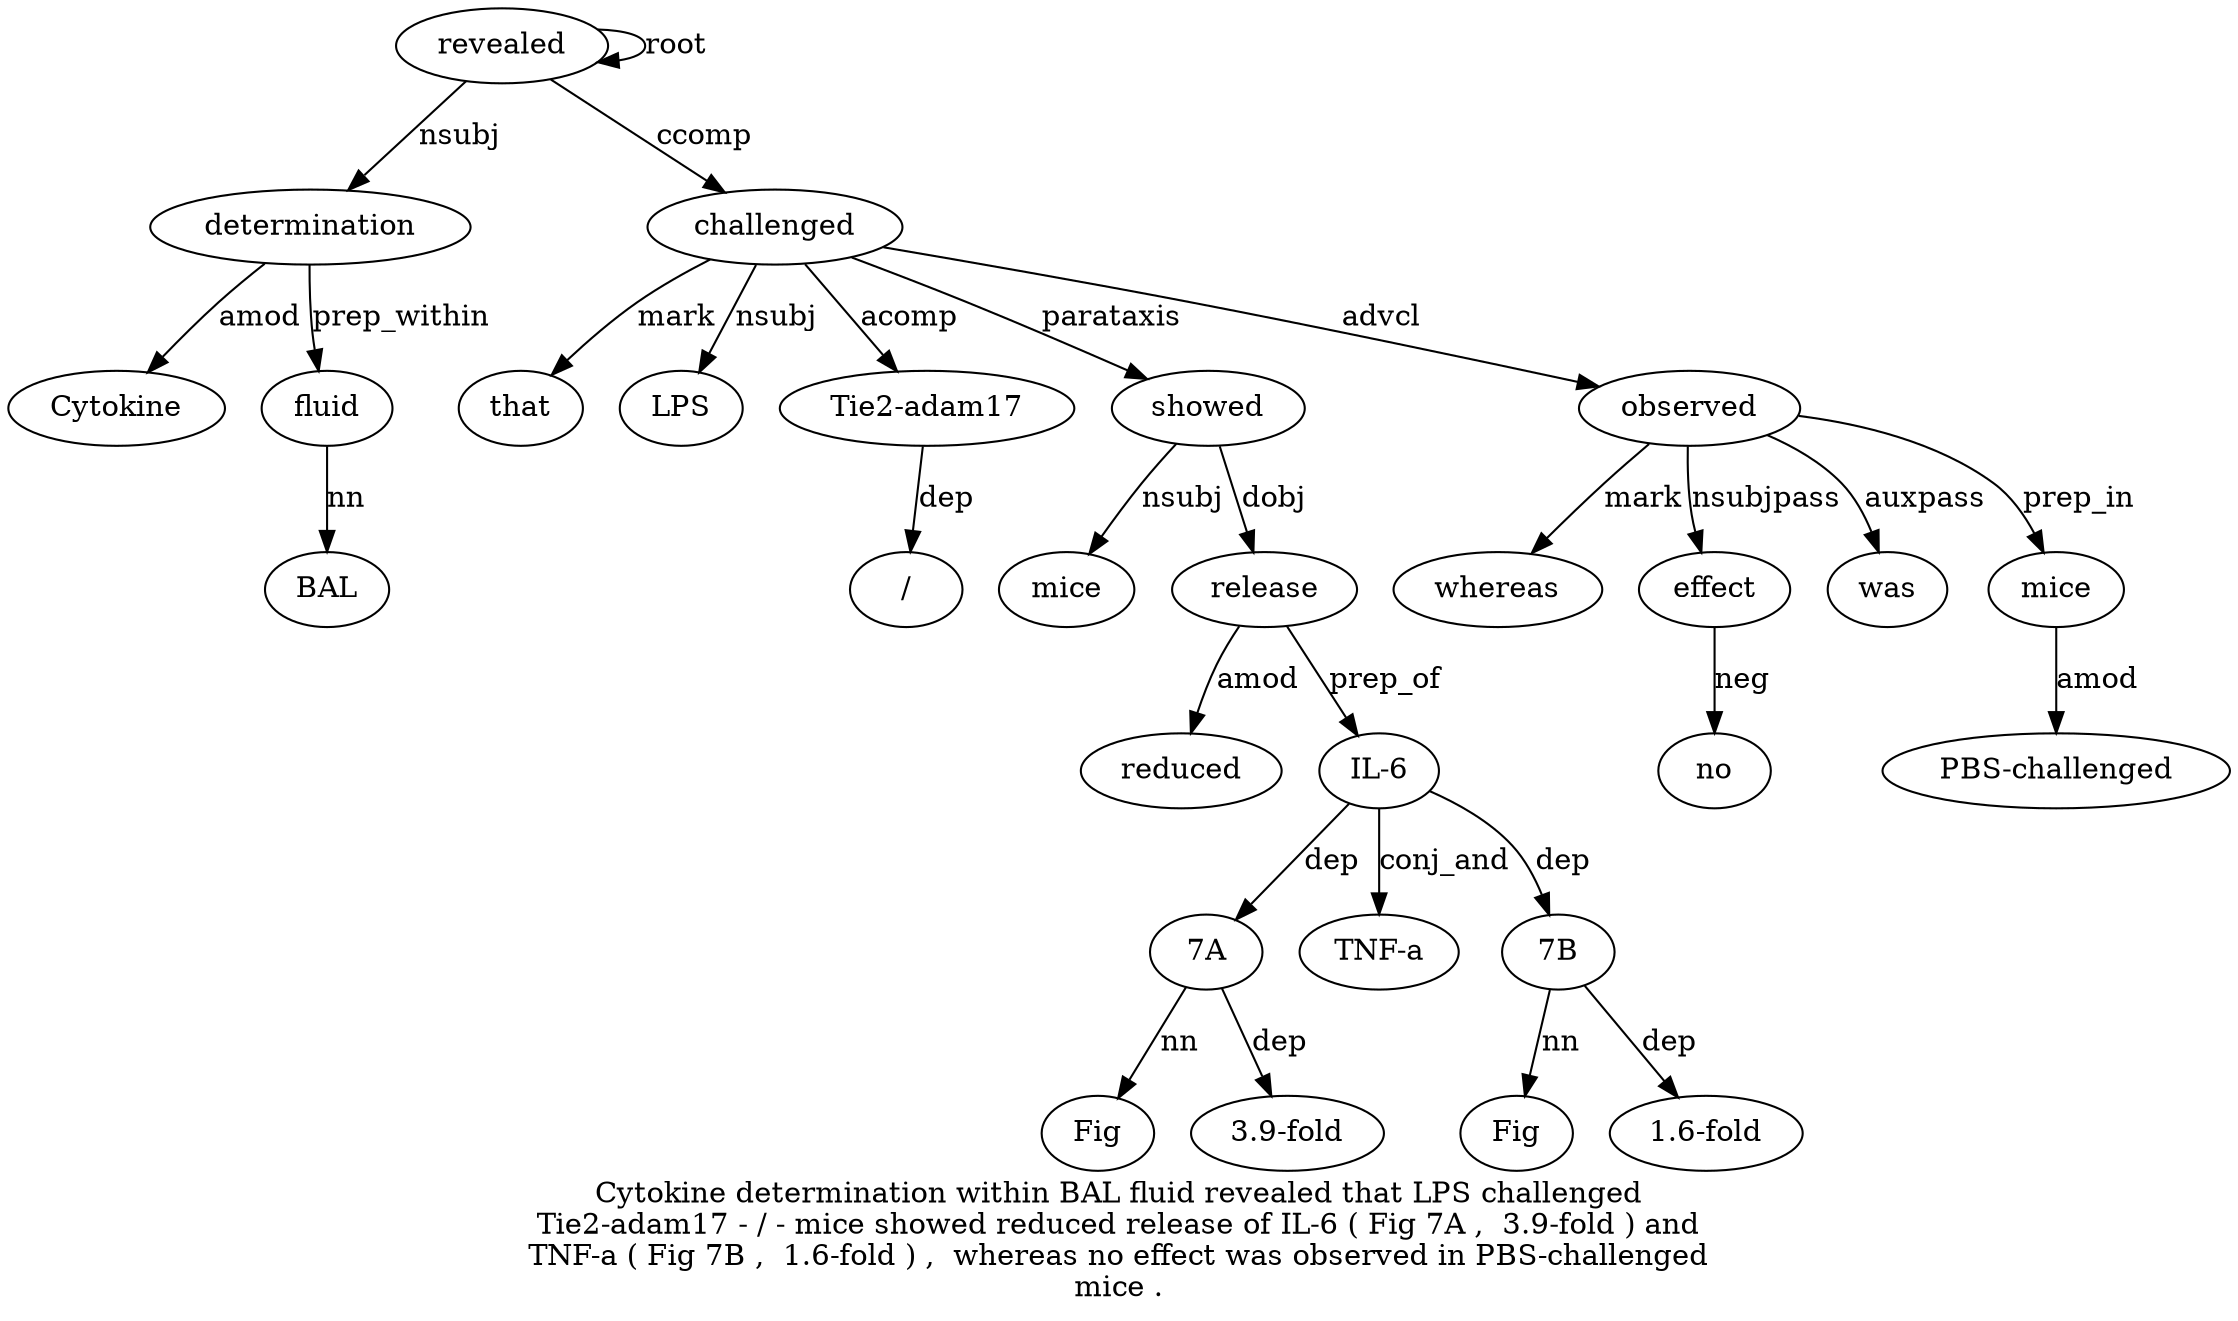 digraph "Cytokine determination within BAL fluid revealed that LPS challenged Tie2-adam17 - / - mice showed reduced release of IL-6 ( Fig 7A ,  3.9-fold ) and TNF-a ( Fig 7B ,  1.6-fold ) ,  whereas no effect was observed in PBS-challenged mice ." {
label="Cytokine determination within BAL fluid revealed that LPS challenged
Tie2-adam17 - / - mice showed reduced release of IL-6 ( Fig 7A ,  3.9-fold ) and
TNF-a ( Fig 7B ,  1.6-fold ) ,  whereas no effect was observed in PBS-challenged
mice .";
determination2 [style=filled, fillcolor=white, label=determination];
Cytokine1 [style=filled, fillcolor=white, label=Cytokine];
determination2 -> Cytokine1  [label=amod];
revealed6 [style=filled, fillcolor=white, label=revealed];
revealed6 -> determination2  [label=nsubj];
fluid5 [style=filled, fillcolor=white, label=fluid];
BAL4 [style=filled, fillcolor=white, label=BAL];
fluid5 -> BAL4  [label=nn];
determination2 -> fluid5  [label=prep_within];
revealed6 -> revealed6  [label=root];
challenged9 [style=filled, fillcolor=white, label=challenged];
that7 [style=filled, fillcolor=white, label=that];
challenged9 -> that7  [label=mark];
LPS8 [style=filled, fillcolor=white, label=LPS];
challenged9 -> LPS8  [label=nsubj];
revealed6 -> challenged9  [label=ccomp];
"Tie2-adam170" [style=filled, fillcolor=white, label="Tie2-adam17"];
challenged9 -> "Tie2-adam170"  [label=acomp];
"/12" [style=filled, fillcolor=white, label="/"];
"Tie2-adam170" -> "/12"  [label=dep];
showed15 [style=filled, fillcolor=white, label=showed];
mice14 [style=filled, fillcolor=white, label=mice];
showed15 -> mice14  [label=nsubj];
challenged9 -> showed15  [label=parataxis];
release17 [style=filled, fillcolor=white, label=release];
reduced16 [style=filled, fillcolor=white, label=reduced];
release17 -> reduced16  [label=amod];
showed15 -> release17  [label=dobj];
"IL-619" [style=filled, fillcolor=white, label="IL-6"];
release17 -> "IL-619"  [label=prep_of];
"7A22" [style=filled, fillcolor=white, label="7A"];
Fig21 [style=filled, fillcolor=white, label=Fig];
"7A22" -> Fig21  [label=nn];
"IL-619" -> "7A22"  [label=dep];
"3.9-fold24" [style=filled, fillcolor=white, label="3.9-fold"];
"7A22" -> "3.9-fold24"  [label=dep];
"TNF-a27" [style=filled, fillcolor=white, label="TNF-a"];
"IL-619" -> "TNF-a27"  [label=conj_and];
"7B30" [style=filled, fillcolor=white, label="7B"];
Fig29 [style=filled, fillcolor=white, label=Fig];
"7B30" -> Fig29  [label=nn];
"IL-619" -> "7B30"  [label=dep];
"1.6-fold32" [style=filled, fillcolor=white, label="1.6-fold"];
"7B30" -> "1.6-fold32"  [label=dep];
observed39 [style=filled, fillcolor=white, label=observed];
whereas35 [style=filled, fillcolor=white, label=whereas];
observed39 -> whereas35  [label=mark];
effect37 [style=filled, fillcolor=white, label=effect];
no36 [style=filled, fillcolor=white, label=no];
effect37 -> no36  [label=neg];
observed39 -> effect37  [label=nsubjpass];
was38 [style=filled, fillcolor=white, label=was];
observed39 -> was38  [label=auxpass];
challenged9 -> observed39  [label=advcl];
mice42 [style=filled, fillcolor=white, label=mice];
"PBS-challenged41" [style=filled, fillcolor=white, label="PBS-challenged"];
mice42 -> "PBS-challenged41"  [label=amod];
observed39 -> mice42  [label=prep_in];
}

